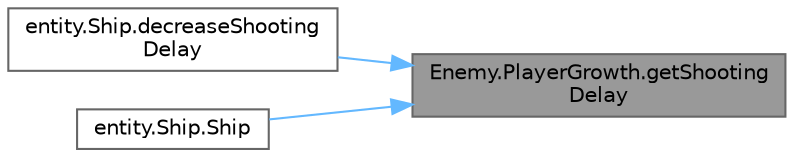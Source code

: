 digraph "Enemy.PlayerGrowth.getShootingDelay"
{
 // LATEX_PDF_SIZE
  bgcolor="transparent";
  edge [fontname=Helvetica,fontsize=10,labelfontname=Helvetica,labelfontsize=10];
  node [fontname=Helvetica,fontsize=10,shape=box,height=0.2,width=0.4];
  rankdir="RL";
  Node1 [id="Node000001",label="Enemy.PlayerGrowth.getShooting\lDelay",height=0.2,width=0.4,color="gray40", fillcolor="grey60", style="filled", fontcolor="black",tooltip=" "];
  Node1 -> Node2 [id="edge1_Node000001_Node000002",dir="back",color="steelblue1",style="solid",tooltip=" "];
  Node2 [id="Node000002",label="entity.Ship.decreaseShooting\lDelay",height=0.2,width=0.4,color="grey40", fillcolor="white", style="filled",URL="$classentity_1_1_ship.html#a597d32babc2534b0062e2c64861916b7",tooltip=" "];
  Node1 -> Node3 [id="edge2_Node000001_Node000003",dir="back",color="steelblue1",style="solid",tooltip=" "];
  Node3 [id="Node000003",label="entity.Ship.Ship",height=0.2,width=0.4,color="grey40", fillcolor="white", style="filled",URL="$classentity_1_1_ship.html#ada71ac33eaf69679c46b462d8c8ddb10",tooltip="Constructor, establishes the ship's properties."];
}
